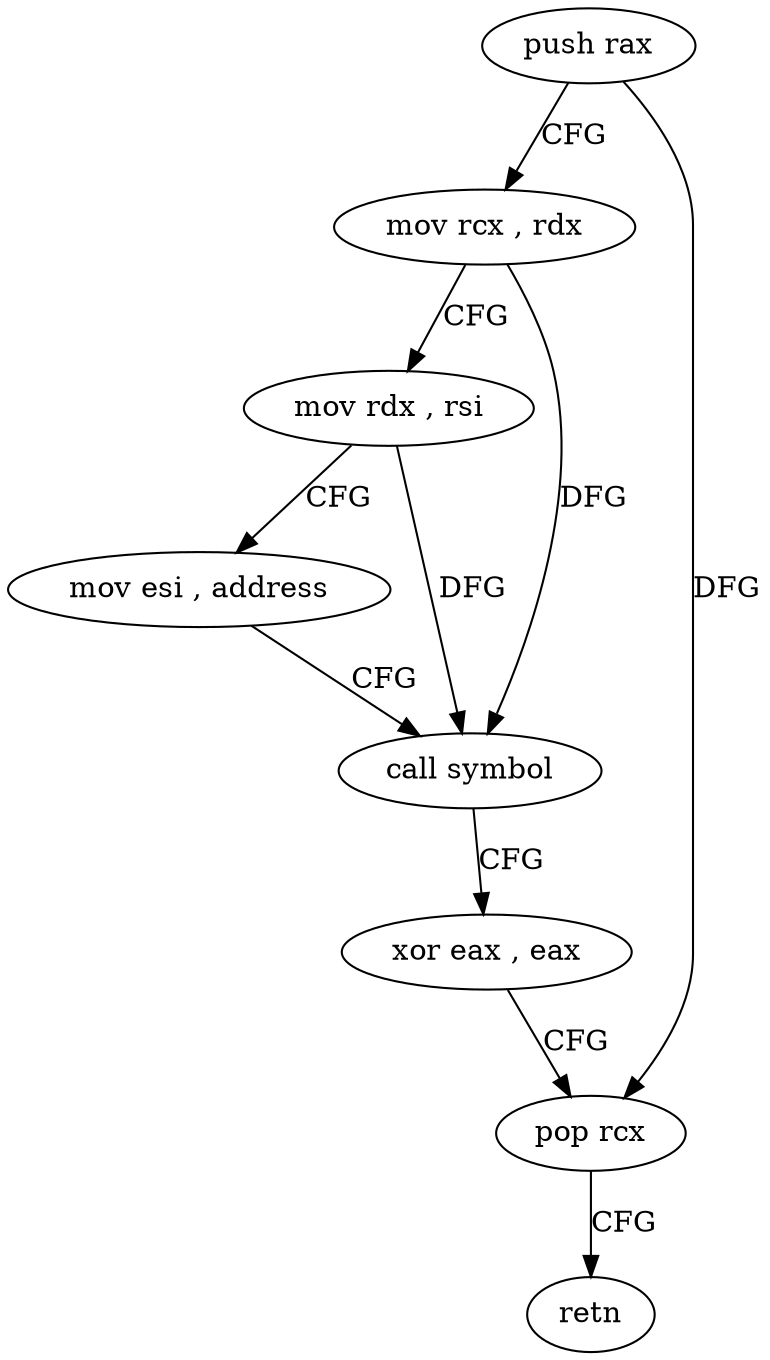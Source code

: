 digraph "func" {
"4211984" [label = "push rax" ]
"4211985" [label = "mov rcx , rdx" ]
"4211988" [label = "mov rdx , rsi" ]
"4211991" [label = "mov esi , address" ]
"4211996" [label = "call symbol" ]
"4212001" [label = "xor eax , eax" ]
"4212003" [label = "pop rcx" ]
"4212004" [label = "retn" ]
"4211984" -> "4211985" [ label = "CFG" ]
"4211984" -> "4212003" [ label = "DFG" ]
"4211985" -> "4211988" [ label = "CFG" ]
"4211985" -> "4211996" [ label = "DFG" ]
"4211988" -> "4211991" [ label = "CFG" ]
"4211988" -> "4211996" [ label = "DFG" ]
"4211991" -> "4211996" [ label = "CFG" ]
"4211996" -> "4212001" [ label = "CFG" ]
"4212001" -> "4212003" [ label = "CFG" ]
"4212003" -> "4212004" [ label = "CFG" ]
}
